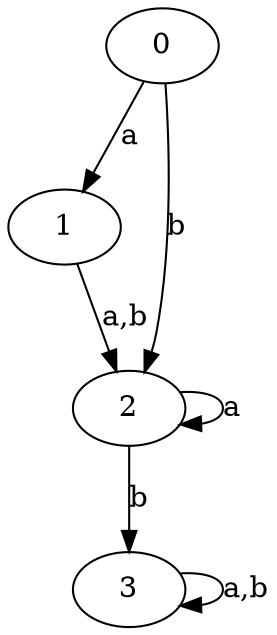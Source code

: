digraph G {
 0 -> 1 [label="a"];
 1 -> 2 [label="a,b"];
 0 -> 2 [label="b"];
 2 -> 2 [label="a"];
 2 -> 3 [label="b"];
 3 -> 3 [label="a,b"];
 0 [label="0"];
 1 [label="1"];
 2 [label="2"];
 3 [label="3"];
}